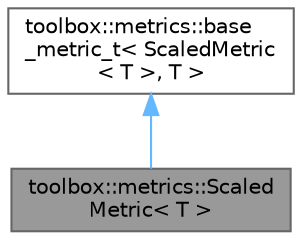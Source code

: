 digraph "toolbox::metrics::ScaledMetric&lt; T &gt;"
{
 // LATEX_PDF_SIZE
  bgcolor="transparent";
  edge [fontname=Helvetica,fontsize=10,labelfontname=Helvetica,labelfontsize=10];
  node [fontname=Helvetica,fontsize=10,shape=box,height=0.2,width=0.4];
  Node1 [id="Node000001",label="toolbox::metrics::Scaled\lMetric\< T \>",height=0.2,width=0.4,color="gray40", fillcolor="grey60", style="filled", fontcolor="black",tooltip=" "];
  Node2 -> Node1 [id="edge1_Node000001_Node000002",dir="back",color="steelblue1",style="solid",tooltip=" "];
  Node2 [id="Node000002",label="toolbox::metrics::base\l_metric_t\< ScaledMetric\l\< T \>, T \>",height=0.2,width=0.4,color="gray40", fillcolor="white", style="filled",URL="$classtoolbox_1_1metrics_1_1base__metric__t.html",tooltip=" "];
}
